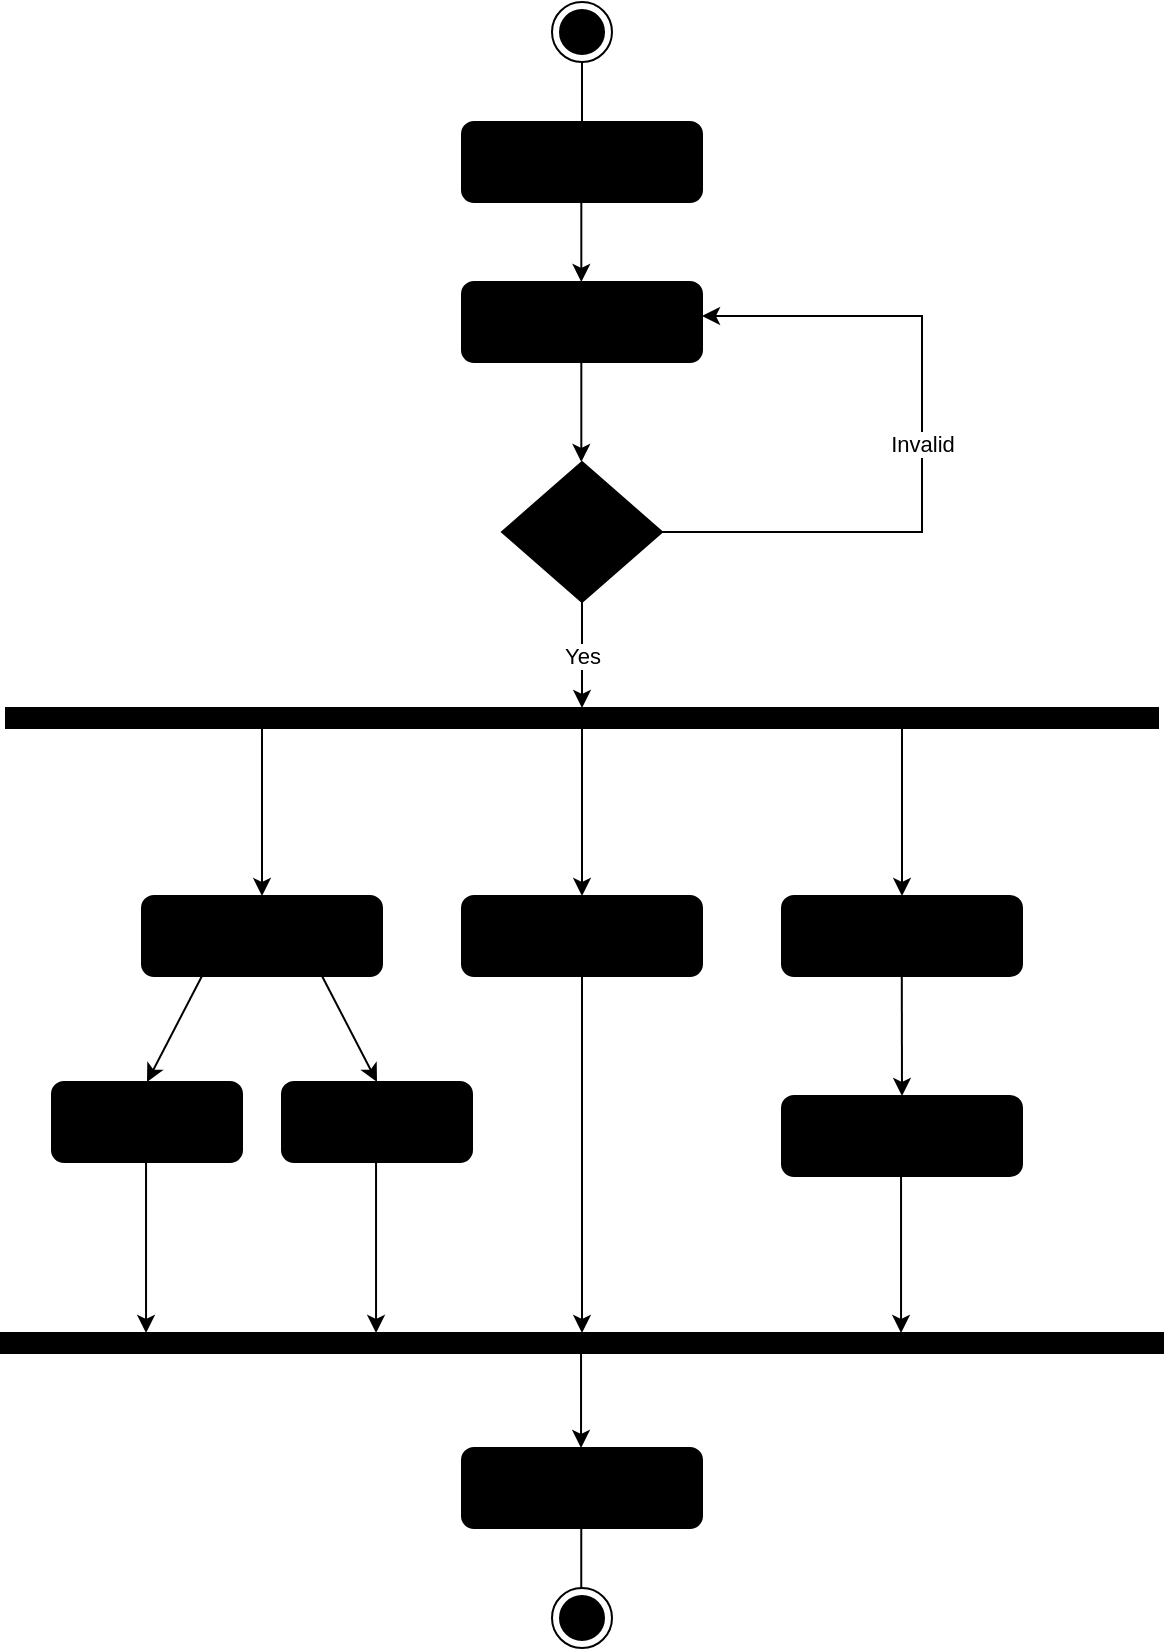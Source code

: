 <?xml version="1.0" encoding="UTF-8"?>
<mxfile version="28.2.5">
  <diagram name="Page-1" id="0NI845REnowD4Wna18q7">
    <mxGraphModel dx="1389" dy="703" grid="1" gridSize="10" guides="1" tooltips="1" connect="1" arrows="1" fold="1" page="1" pageScale="1" pageWidth="850" pageHeight="1100" background="light-dark(#FFFFFF,#FFFFFF)" math="0" shadow="0">
      <root>
        <mxCell id="0" />
        <mxCell id="1" parent="0" />
        <mxCell id="ptYE-NCWXUwTlRA7IUPt-57" value="&lt;font style=&quot;color: light-dark(rgb(0, 0, 0), rgb(0, 0, 0));&quot;&gt;Log in&lt;/font&gt;" style="rounded=1;whiteSpace=wrap;html=1;fontSize=12;glass=0;strokeWidth=1;shadow=0;fillColor=light-dark(#FCD34D,#FCD34D);strokeColor=light-dark(#000000,#000000);gradientColor=light-dark(#F59E0B,#F59E0B);gradientDirection=east;" vertex="1" parent="1">
          <mxGeometry x="350" y="200" width="120" height="40" as="geometry" />
        </mxCell>
        <mxCell id="ptYE-NCWXUwTlRA7IUPt-59" value="&lt;font style=&quot;color: light-dark(rgb(0, 0, 0), rgb(0, 0, 0));&quot;&gt;Check&lt;/font&gt;" style="rhombus;whiteSpace=wrap;html=1;shadow=0;fontFamily=Helvetica;fontSize=12;align=center;strokeWidth=1;spacing=6;spacingTop=-4;fillColor=light-dark(#FCD34D,#FCD34D);strokeColor=light-dark(#000000,#000000);gradientColor=light-dark(#F59E0B,#F59E0B);gradientDirection=east;" vertex="1" parent="1">
          <mxGeometry x="370" y="370" width="80" height="70" as="geometry" />
        </mxCell>
        <mxCell id="ptYE-NCWXUwTlRA7IUPt-60" value="&lt;font style=&quot;color: light-dark(rgb(0, 0, 0), rgb(0, 0, 0));&quot;&gt;Log out&lt;/font&gt;" style="rounded=1;whiteSpace=wrap;html=1;fontSize=12;glass=0;strokeWidth=1;shadow=0;strokeColor=light-dark(#000000,#000000);fillColor=light-dark(#FCD34D,#FCD34D);gradientColor=light-dark(#F59E0B,#F59E0B);gradientDirection=east;" vertex="1" parent="1">
          <mxGeometry x="350" y="863" width="120" height="40" as="geometry" />
        </mxCell>
        <mxCell id="ptYE-NCWXUwTlRA7IUPt-61" value="" style="ellipse;html=1;shape=endState;fillColor=light-dark(#FCD34D,#FCD34D);strokeColor=light-dark(#000000,#000000);gradientColor=light-dark(#F59E0B,#F59E0B);gradientDirection=east;" vertex="1" parent="1">
          <mxGeometry x="395" y="140" width="30" height="30" as="geometry" />
        </mxCell>
        <mxCell id="ptYE-NCWXUwTlRA7IUPt-62" value="" style="endArrow=none;html=1;rounded=0;strokeColor=light-dark(#000000,#000000);entryX=0.5;entryY=1;entryDx=0;entryDy=0;exitX=0.5;exitY=0;exitDx=0;exitDy=0;" edge="1" parent="1" source="ptYE-NCWXUwTlRA7IUPt-57" target="ptYE-NCWXUwTlRA7IUPt-61">
          <mxGeometry width="50" height="50" relative="1" as="geometry">
            <mxPoint x="385" y="200" as="sourcePoint" />
            <mxPoint x="435" y="150" as="targetPoint" />
          </mxGeometry>
        </mxCell>
        <mxCell id="ptYE-NCWXUwTlRA7IUPt-63" value="" style="ellipse;html=1;shape=endState;fillColor=light-dark(#FCD34D,#FCD34D);strokeColor=light-dark(#000000,#000000);gradientColor=light-dark(#F59E0B,#F59E0B);gradientDirection=east;" vertex="1" parent="1">
          <mxGeometry x="395" y="933" width="30" height="30" as="geometry" />
        </mxCell>
        <mxCell id="ptYE-NCWXUwTlRA7IUPt-65" value="&lt;font style=&quot;color: light-dark(rgb(0, 0, 0), rgb(0, 0, 0));&quot;&gt;Authentication&lt;/font&gt;" style="rounded=1;whiteSpace=wrap;html=1;fontSize=12;glass=0;strokeWidth=1;shadow=0;fillColor=light-dark(#FCD34D,#FCD34D);strokeColor=light-dark(#000000,#000000);gradientColor=light-dark(#F59E0B,#F59E0B);gradientDirection=east;" vertex="1" parent="1">
          <mxGeometry x="350" y="280" width="120" height="40" as="geometry" />
        </mxCell>
        <mxCell id="ptYE-NCWXUwTlRA7IUPt-66" value="" style="html=1;points=[[0,0,0,0,5],[0,1,0,0,-5],[1,0,0,0,5],[1,1,0,0,-5]];perimeter=orthogonalPerimeter;outlineConnect=0;targetShapes=umlLifeline;portConstraint=eastwest;newEdgeStyle={&quot;curved&quot;:0,&quot;rounded&quot;:0};rotation=-90;strokeColor=light-dark(#000000,#000000);fillColor=light-dark(#FCD34D,#FCD34D);gradientColor=light-dark(#F59E0B,#F59E0B);" vertex="1" parent="1">
          <mxGeometry x="405" y="210" width="10" height="576" as="geometry" />
        </mxCell>
        <mxCell id="ptYE-NCWXUwTlRA7IUPt-67" value="&lt;font style=&quot;color: light-dark(rgb(0, 0, 0), rgb(0, 0, 0));&quot;&gt;Manage products&lt;/font&gt;" style="rounded=1;whiteSpace=wrap;html=1;fontSize=12;glass=0;strokeWidth=1;shadow=0;fillColor=light-dark(#FCD34D,#FCD34D);strokeColor=light-dark(#000000,#000000);gradientColor=light-dark(#F59E0B,#F59E0B);gradientDirection=east;" vertex="1" parent="1">
          <mxGeometry x="190" y="587" width="120" height="40" as="geometry" />
        </mxCell>
        <mxCell id="ptYE-NCWXUwTlRA7IUPt-70" value="&lt;font style=&quot;color: light-dark(rgb(0, 0, 0), rgb(0, 0, 0));&quot;&gt;Edit products&lt;/font&gt;" style="rounded=1;whiteSpace=wrap;html=1;fontSize=12;glass=0;strokeWidth=1;shadow=0;strokeColor=light-dark(#000000,#000000);fillColor=light-dark(#FCD34D,#FCD34D);gradientColor=light-dark(#F59E0B,#F59E0B);gradientDirection=east;" vertex="1" parent="1">
          <mxGeometry x="145" y="680" width="95" height="40" as="geometry" />
        </mxCell>
        <mxCell id="ptYE-NCWXUwTlRA7IUPt-71" value="" style="html=1;points=[[0,0,0,0,5],[0,1,0,0,-5],[1,0,0,0,5],[1,1,0,0,-5]];perimeter=orthogonalPerimeter;outlineConnect=0;targetShapes=umlLifeline;portConstraint=eastwest;newEdgeStyle={&quot;curved&quot;:0,&quot;rounded&quot;:0};rotation=-90;strokeColor=light-dark(#000000,#000000);fillColor=light-dark(#FCD34D,#FCD34D);gradientColor=light-dark(#F59E0B,#F59E0B);" vertex="1" parent="1">
          <mxGeometry x="405" y="520" width="10" height="581" as="geometry" />
        </mxCell>
        <mxCell id="ptYE-NCWXUwTlRA7IUPt-73" value="&lt;font style=&quot;color: light-dark(rgb(0, 0, 0), rgb(0, 0, 0));&quot;&gt;Manage Custom Orders&lt;/font&gt;" style="rounded=1;whiteSpace=wrap;html=1;fontSize=12;glass=0;strokeWidth=1;shadow=0;fillColor=light-dark(#FCD34D,#FCD34D);strokeColor=light-dark(#000000,#000000);gradientColor=light-dark(#F59E0B,#F59E0B);gradientDirection=east;" vertex="1" parent="1">
          <mxGeometry x="510" y="587" width="120" height="40" as="geometry" />
        </mxCell>
        <mxCell id="ptYE-NCWXUwTlRA7IUPt-77" value="" style="endArrow=none;html=1;rounded=0;strokeColor=light-dark(#000000,#000000);entryX=0.5;entryY=1;entryDx=0;entryDy=0;exitX=0.5;exitY=0;exitDx=0;exitDy=0;" edge="1" parent="1">
          <mxGeometry width="50" height="50" relative="1" as="geometry">
            <mxPoint x="409.63" y="933" as="sourcePoint" />
            <mxPoint x="409.63" y="903" as="targetPoint" />
          </mxGeometry>
        </mxCell>
        <mxCell id="ptYE-NCWXUwTlRA7IUPt-80" value="&lt;font style=&quot;color: light-dark(rgb(0, 0, 0), rgb(0, 0, 0));&quot;&gt;Add/remove products&lt;/font&gt;" style="rounded=1;whiteSpace=wrap;html=1;fontSize=12;glass=0;strokeWidth=1;shadow=0;strokeColor=light-dark(#000000,#000000);fillColor=light-dark(#FCD34D,#FCD34D);gradientColor=light-dark(#F59E0B,#F59E0B);gradientDirection=east;" vertex="1" parent="1">
          <mxGeometry x="260" y="680" width="95" height="40" as="geometry" />
        </mxCell>
        <mxCell id="ptYE-NCWXUwTlRA7IUPt-82" value="&lt;font style=&quot;color: light-dark(rgb(0, 0, 0), rgb(0, 0, 0));&quot;&gt;Message Customers Via Chat&lt;/font&gt;" style="rounded=1;whiteSpace=wrap;html=1;fontSize=12;glass=0;strokeWidth=1;shadow=0;fillColor=light-dark(#FCD34D,#FCD34D);strokeColor=light-dark(#000000,#000000);gradientColor=light-dark(#F59E0B,#F59E0B);gradientDirection=east;" vertex="1" parent="1">
          <mxGeometry x="510" y="687" width="120" height="40" as="geometry" />
        </mxCell>
        <mxCell id="ptYE-NCWXUwTlRA7IUPt-84" value="&lt;font style=&quot;color: light-dark(rgb(0, 0, 0), rgb(0, 0, 0));&quot;&gt;Manage blog posts&lt;/font&gt;" style="rounded=1;whiteSpace=wrap;html=1;fontSize=12;glass=0;strokeWidth=1;shadow=0;fillColor=light-dark(#FCD34D,#FCD34D);strokeColor=light-dark(#000000,#000000);gradientColor=light-dark(#F59E0B,#F59E0B);gradientDirection=east;" vertex="1" parent="1">
          <mxGeometry x="350" y="587" width="120" height="40" as="geometry" />
        </mxCell>
        <mxCell id="ptYE-NCWXUwTlRA7IUPt-88" value="" style="endArrow=classic;html=1;rounded=0;strokeColor=light-dark(#000000,#000000);exitX=1;exitY=0.5;exitDx=0;exitDy=0;" edge="1" parent="1" source="ptYE-NCWXUwTlRA7IUPt-59">
          <mxGeometry relative="1" as="geometry">
            <mxPoint x="450" y="402" as="sourcePoint" />
            <mxPoint x="470" y="297" as="targetPoint" />
            <Array as="points">
              <mxPoint x="580" y="405" />
              <mxPoint x="580" y="297" />
            </Array>
          </mxGeometry>
        </mxCell>
        <mxCell id="ptYE-NCWXUwTlRA7IUPt-89" value="Invalid" style="edgeLabel;resizable=0;html=1;;align=center;verticalAlign=middle;fontColor=light-dark(#000000,#000000);labelBackgroundColor=light-dark(#FFFFFF,#FFFFFF);" connectable="0" vertex="1" parent="ptYE-NCWXUwTlRA7IUPt-88">
          <mxGeometry relative="1" as="geometry" />
        </mxCell>
        <mxCell id="ptYE-NCWXUwTlRA7IUPt-90" value="" style="endArrow=classic;html=1;rounded=0;strokeColor=light-dark(#000000,#000000);" edge="1" parent="1" target="ptYE-NCWXUwTlRA7IUPt-66">
          <mxGeometry relative="1" as="geometry">
            <mxPoint x="410" y="440" as="sourcePoint" />
            <mxPoint x="409.94" y="490" as="targetPoint" />
          </mxGeometry>
        </mxCell>
        <mxCell id="ptYE-NCWXUwTlRA7IUPt-91" value="Yes" style="edgeLabel;resizable=0;html=1;;align=center;verticalAlign=middle;fontColor=light-dark(#000000,#000000);labelBackgroundColor=light-dark(#FFFFFF,#FFFFFF);" connectable="0" vertex="1" parent="ptYE-NCWXUwTlRA7IUPt-90">
          <mxGeometry relative="1" as="geometry" />
        </mxCell>
        <mxCell id="ptYE-NCWXUwTlRA7IUPt-92" value="" style="endArrow=classic;html=1;rounded=0;strokeColor=light-dark(#000000,#000000);exitX=0.5;exitY=1;exitDx=0;exitDy=0;" edge="1" parent="1">
          <mxGeometry width="50" height="50" relative="1" as="geometry">
            <mxPoint x="409.66" y="240" as="sourcePoint" />
            <mxPoint x="409.66" y="280" as="targetPoint" />
          </mxGeometry>
        </mxCell>
        <mxCell id="ptYE-NCWXUwTlRA7IUPt-93" value="" style="endArrow=classic;html=1;rounded=0;strokeColor=light-dark(#000000,#000000);exitX=0.5;exitY=1;exitDx=0;exitDy=0;" edge="1" parent="1">
          <mxGeometry width="50" height="50" relative="1" as="geometry">
            <mxPoint x="409.66" y="320" as="sourcePoint" />
            <mxPoint x="409.66" y="370" as="targetPoint" />
          </mxGeometry>
        </mxCell>
        <mxCell id="ptYE-NCWXUwTlRA7IUPt-98" value="" style="endArrow=classic;html=1;rounded=0;strokeColor=light-dark(#000000,#000000);entryX=0.5;entryY=0;entryDx=0;entryDy=0;" edge="1" parent="1" source="ptYE-NCWXUwTlRA7IUPt-66" target="ptYE-NCWXUwTlRA7IUPt-67">
          <mxGeometry width="50" height="50" relative="1" as="geometry">
            <mxPoint x="250" y="510" as="sourcePoint" />
            <mxPoint x="249.52" y="550" as="targetPoint" />
          </mxGeometry>
        </mxCell>
        <mxCell id="ptYE-NCWXUwTlRA7IUPt-99" value="" style="endArrow=classic;html=1;rounded=0;strokeColor=light-dark(#000000,#000000);entryX=0.5;entryY=0;entryDx=0;entryDy=0;" edge="1" parent="1" source="ptYE-NCWXUwTlRA7IUPt-66" target="ptYE-NCWXUwTlRA7IUPt-84">
          <mxGeometry width="50" height="50" relative="1" as="geometry">
            <mxPoint x="409.89" y="500" as="sourcePoint" />
            <mxPoint x="409.89" y="550" as="targetPoint" />
          </mxGeometry>
        </mxCell>
        <mxCell id="ptYE-NCWXUwTlRA7IUPt-100" value="" style="endArrow=classic;html=1;rounded=0;strokeColor=light-dark(#000000,#000000);entryX=0.5;entryY=0;entryDx=0;entryDy=0;" edge="1" parent="1" source="ptYE-NCWXUwTlRA7IUPt-66" target="ptYE-NCWXUwTlRA7IUPt-73">
          <mxGeometry width="50" height="50" relative="1" as="geometry">
            <mxPoint x="569.52" y="500" as="sourcePoint" />
            <mxPoint x="569.52" y="550" as="targetPoint" />
          </mxGeometry>
        </mxCell>
        <mxCell id="ptYE-NCWXUwTlRA7IUPt-101" value="" style="endArrow=classic;html=1;rounded=0;strokeColor=light-dark(#000000,#000000);exitX=0.5;exitY=1;exitDx=0;exitDy=0;entryX=0.5;entryY=0;entryDx=0;entryDy=0;" edge="1" parent="1" target="ptYE-NCWXUwTlRA7IUPt-82">
          <mxGeometry width="50" height="50" relative="1" as="geometry">
            <mxPoint x="569.89" y="627" as="sourcePoint" />
            <mxPoint x="569.89" y="677" as="targetPoint" />
          </mxGeometry>
        </mxCell>
        <mxCell id="ptYE-NCWXUwTlRA7IUPt-102" value="" style="endArrow=classic;html=1;rounded=0;strokeColor=light-dark(#000000,#000000);exitX=0.5;exitY=1;exitDx=0;exitDy=0;" edge="1" parent="1" target="ptYE-NCWXUwTlRA7IUPt-71">
          <mxGeometry width="50" height="50" relative="1" as="geometry">
            <mxPoint x="569.52" y="727" as="sourcePoint" />
            <mxPoint x="569.52" y="777" as="targetPoint" />
          </mxGeometry>
        </mxCell>
        <mxCell id="ptYE-NCWXUwTlRA7IUPt-103" value="" style="endArrow=classic;html=1;rounded=0;strokeColor=light-dark(#000000,#000000);exitX=0.5;exitY=1;exitDx=0;exitDy=0;" edge="1" parent="1">
          <mxGeometry width="50" height="50" relative="1" as="geometry">
            <mxPoint x="192.02" y="720" as="sourcePoint" />
            <mxPoint x="192.02" y="805.5" as="targetPoint" />
          </mxGeometry>
        </mxCell>
        <mxCell id="ptYE-NCWXUwTlRA7IUPt-104" value="" style="endArrow=classic;html=1;rounded=0;strokeColor=light-dark(#000000,#000000);exitX=0.5;exitY=1;exitDx=0;exitDy=0;" edge="1" parent="1">
          <mxGeometry width="50" height="50" relative="1" as="geometry">
            <mxPoint x="307.02" y="720" as="sourcePoint" />
            <mxPoint x="307.02" y="805.5" as="targetPoint" />
          </mxGeometry>
        </mxCell>
        <mxCell id="ptYE-NCWXUwTlRA7IUPt-105" value="" style="endArrow=classic;html=1;rounded=0;strokeColor=light-dark(#000000,#000000);" edge="1" parent="1" source="ptYE-NCWXUwTlRA7IUPt-71">
          <mxGeometry width="50" height="50" relative="1" as="geometry">
            <mxPoint x="409.52" y="813" as="sourcePoint" />
            <mxPoint x="409.52" y="863" as="targetPoint" />
          </mxGeometry>
        </mxCell>
        <mxCell id="ptYE-NCWXUwTlRA7IUPt-106" value="" style="endArrow=classic;html=1;rounded=0;strokeColor=light-dark(#000000,#000000);exitX=0.5;exitY=1;exitDx=0;exitDy=0;" edge="1" parent="1" source="ptYE-NCWXUwTlRA7IUPt-84" target="ptYE-NCWXUwTlRA7IUPt-71">
          <mxGeometry width="50" height="50" relative="1" as="geometry">
            <mxPoint x="410" y="690" as="sourcePoint" />
            <mxPoint x="409.89" y="800" as="targetPoint" />
          </mxGeometry>
        </mxCell>
        <mxCell id="ptYE-NCWXUwTlRA7IUPt-107" value="" style="endArrow=classic;html=1;rounded=0;strokeColor=light-dark(#000000,#000000);exitX=0.75;exitY=1;exitDx=0;exitDy=0;entryX=0.5;entryY=0;entryDx=0;entryDy=0;" edge="1" parent="1" source="ptYE-NCWXUwTlRA7IUPt-67" target="ptYE-NCWXUwTlRA7IUPt-80">
          <mxGeometry width="50" height="50" relative="1" as="geometry">
            <mxPoint x="280" y="630" as="sourcePoint" />
            <mxPoint x="280" y="680" as="targetPoint" />
          </mxGeometry>
        </mxCell>
        <mxCell id="ptYE-NCWXUwTlRA7IUPt-108" value="" style="endArrow=classic;html=1;rounded=0;strokeColor=light-dark(#000000,#000000);exitX=0.25;exitY=1;exitDx=0;exitDy=0;entryX=0.5;entryY=0;entryDx=0;entryDy=0;" edge="1" parent="1" source="ptYE-NCWXUwTlRA7IUPt-67" target="ptYE-NCWXUwTlRA7IUPt-70">
          <mxGeometry width="50" height="50" relative="1" as="geometry">
            <mxPoint x="200" y="640" as="sourcePoint" />
            <mxPoint x="200" y="690" as="targetPoint" />
          </mxGeometry>
        </mxCell>
      </root>
    </mxGraphModel>
  </diagram>
</mxfile>
